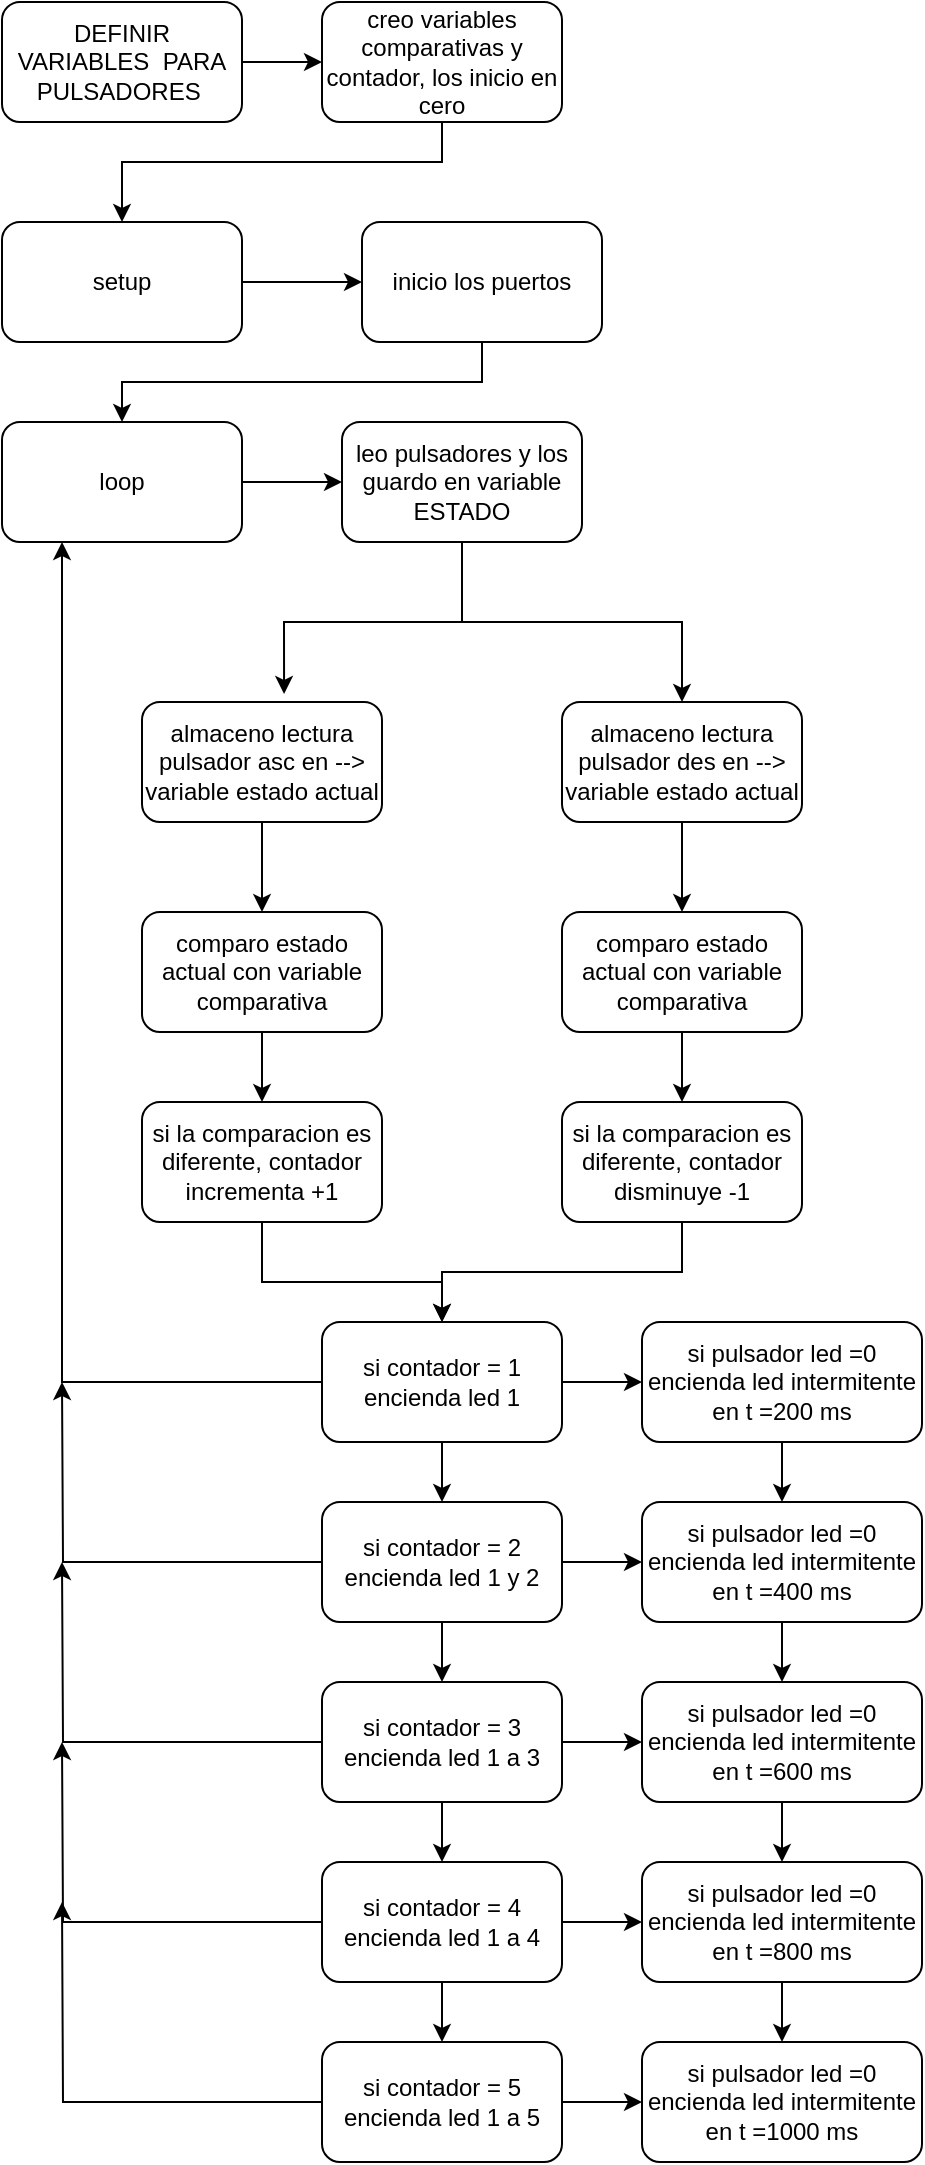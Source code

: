 <mxfile version="13.7.7" type="github">
  <diagram id="meupC6GVlyr8jvLcrLCe" name="Page-1">
    <mxGraphModel dx="1303" dy="1148" grid="1" gridSize="10" guides="1" tooltips="1" connect="1" arrows="1" fold="1" page="1" pageScale="1" pageWidth="827" pageHeight="1169" math="0" shadow="0">
      <root>
        <mxCell id="0" />
        <mxCell id="1" parent="0" />
        <mxCell id="QtLehB7x2Fdpih5CaZ7L-17" value="" style="edgeStyle=orthogonalEdgeStyle;rounded=0;orthogonalLoop=1;jettySize=auto;html=1;" edge="1" parent="1" source="QtLehB7x2Fdpih5CaZ7L-1" target="QtLehB7x2Fdpih5CaZ7L-16">
          <mxGeometry relative="1" as="geometry" />
        </mxCell>
        <mxCell id="QtLehB7x2Fdpih5CaZ7L-1" value="DEFINIR VARIABLES&amp;nbsp; PARA PULSADORES&amp;nbsp;" style="rounded=1;whiteSpace=wrap;html=1;" vertex="1" parent="1">
          <mxGeometry x="110" y="70" width="120" height="60" as="geometry" />
        </mxCell>
        <mxCell id="QtLehB7x2Fdpih5CaZ7L-5" value="" style="edgeStyle=orthogonalEdgeStyle;rounded=0;orthogonalLoop=1;jettySize=auto;html=1;" edge="1" parent="1" source="QtLehB7x2Fdpih5CaZ7L-2" target="QtLehB7x2Fdpih5CaZ7L-3">
          <mxGeometry relative="1" as="geometry" />
        </mxCell>
        <mxCell id="QtLehB7x2Fdpih5CaZ7L-2" value="setup" style="rounded=1;whiteSpace=wrap;html=1;" vertex="1" parent="1">
          <mxGeometry x="110" y="180" width="120" height="60" as="geometry" />
        </mxCell>
        <mxCell id="QtLehB7x2Fdpih5CaZ7L-13" style="edgeStyle=orthogonalEdgeStyle;rounded=0;orthogonalLoop=1;jettySize=auto;html=1;" edge="1" parent="1" source="QtLehB7x2Fdpih5CaZ7L-3" target="QtLehB7x2Fdpih5CaZ7L-6">
          <mxGeometry relative="1" as="geometry">
            <Array as="points">
              <mxPoint x="350" y="260" />
              <mxPoint x="170" y="260" />
            </Array>
          </mxGeometry>
        </mxCell>
        <mxCell id="QtLehB7x2Fdpih5CaZ7L-3" value="inicio los puertos" style="rounded=1;whiteSpace=wrap;html=1;" vertex="1" parent="1">
          <mxGeometry x="290" y="180" width="120" height="60" as="geometry" />
        </mxCell>
        <mxCell id="QtLehB7x2Fdpih5CaZ7L-56" value="" style="edgeStyle=orthogonalEdgeStyle;rounded=0;orthogonalLoop=1;jettySize=auto;html=1;" edge="1" parent="1" source="QtLehB7x2Fdpih5CaZ7L-6" target="QtLehB7x2Fdpih5CaZ7L-7">
          <mxGeometry relative="1" as="geometry" />
        </mxCell>
        <mxCell id="QtLehB7x2Fdpih5CaZ7L-6" value="loop" style="rounded=1;whiteSpace=wrap;html=1;" vertex="1" parent="1">
          <mxGeometry x="110" y="280" width="120" height="60" as="geometry" />
        </mxCell>
        <mxCell id="QtLehB7x2Fdpih5CaZ7L-23" style="edgeStyle=orthogonalEdgeStyle;rounded=0;orthogonalLoop=1;jettySize=auto;html=1;entryX=0.592;entryY=-0.067;entryDx=0;entryDy=0;entryPerimeter=0;" edge="1" parent="1" source="QtLehB7x2Fdpih5CaZ7L-7" target="QtLehB7x2Fdpih5CaZ7L-14">
          <mxGeometry relative="1" as="geometry" />
        </mxCell>
        <mxCell id="QtLehB7x2Fdpih5CaZ7L-24" style="edgeStyle=orthogonalEdgeStyle;rounded=0;orthogonalLoop=1;jettySize=auto;html=1;entryX=0.5;entryY=0;entryDx=0;entryDy=0;" edge="1" parent="1" source="QtLehB7x2Fdpih5CaZ7L-7" target="QtLehB7x2Fdpih5CaZ7L-15">
          <mxGeometry relative="1" as="geometry" />
        </mxCell>
        <mxCell id="QtLehB7x2Fdpih5CaZ7L-7" value="leo pulsadores y los guardo en variable ESTADO" style="rounded=1;whiteSpace=wrap;html=1;" vertex="1" parent="1">
          <mxGeometry x="280" y="280" width="120" height="60" as="geometry" />
        </mxCell>
        <mxCell id="QtLehB7x2Fdpih5CaZ7L-25" value="" style="edgeStyle=orthogonalEdgeStyle;rounded=0;orthogonalLoop=1;jettySize=auto;html=1;" edge="1" parent="1" source="QtLehB7x2Fdpih5CaZ7L-14" target="QtLehB7x2Fdpih5CaZ7L-19">
          <mxGeometry relative="1" as="geometry" />
        </mxCell>
        <mxCell id="QtLehB7x2Fdpih5CaZ7L-14" value="almaceno lectura pulsador asc en --&amp;gt; variable estado actual" style="rounded=1;whiteSpace=wrap;html=1;" vertex="1" parent="1">
          <mxGeometry x="180" y="420" width="120" height="60" as="geometry" />
        </mxCell>
        <mxCell id="QtLehB7x2Fdpih5CaZ7L-27" value="" style="edgeStyle=orthogonalEdgeStyle;rounded=0;orthogonalLoop=1;jettySize=auto;html=1;" edge="1" parent="1" source="QtLehB7x2Fdpih5CaZ7L-15" target="QtLehB7x2Fdpih5CaZ7L-21">
          <mxGeometry relative="1" as="geometry" />
        </mxCell>
        <mxCell id="QtLehB7x2Fdpih5CaZ7L-15" value="almaceno lectura pulsador des en --&amp;gt; variable estado actual" style="rounded=1;whiteSpace=wrap;html=1;" vertex="1" parent="1">
          <mxGeometry x="390" y="420" width="120" height="60" as="geometry" />
        </mxCell>
        <mxCell id="QtLehB7x2Fdpih5CaZ7L-18" style="edgeStyle=orthogonalEdgeStyle;rounded=0;orthogonalLoop=1;jettySize=auto;html=1;entryX=0.5;entryY=0;entryDx=0;entryDy=0;" edge="1" parent="1" source="QtLehB7x2Fdpih5CaZ7L-16" target="QtLehB7x2Fdpih5CaZ7L-2">
          <mxGeometry relative="1" as="geometry">
            <Array as="points">
              <mxPoint x="330" y="150" />
              <mxPoint x="170" y="150" />
            </Array>
          </mxGeometry>
        </mxCell>
        <mxCell id="QtLehB7x2Fdpih5CaZ7L-16" value="creo variables comparativas y contador, los inicio en cero" style="rounded=1;whiteSpace=wrap;html=1;" vertex="1" parent="1">
          <mxGeometry x="270" y="70" width="120" height="60" as="geometry" />
        </mxCell>
        <mxCell id="QtLehB7x2Fdpih5CaZ7L-26" value="" style="edgeStyle=orthogonalEdgeStyle;rounded=0;orthogonalLoop=1;jettySize=auto;html=1;" edge="1" parent="1" source="QtLehB7x2Fdpih5CaZ7L-19" target="QtLehB7x2Fdpih5CaZ7L-20">
          <mxGeometry relative="1" as="geometry" />
        </mxCell>
        <mxCell id="QtLehB7x2Fdpih5CaZ7L-19" value="comparo estado actual con variable comparativa" style="rounded=1;whiteSpace=wrap;html=1;" vertex="1" parent="1">
          <mxGeometry x="180" y="525" width="120" height="60" as="geometry" />
        </mxCell>
        <mxCell id="QtLehB7x2Fdpih5CaZ7L-55" style="edgeStyle=orthogonalEdgeStyle;rounded=0;orthogonalLoop=1;jettySize=auto;html=1;" edge="1" parent="1" source="QtLehB7x2Fdpih5CaZ7L-20">
          <mxGeometry relative="1" as="geometry">
            <mxPoint x="330" y="730" as="targetPoint" />
            <Array as="points">
              <mxPoint x="240" y="710" />
              <mxPoint x="330" y="710" />
            </Array>
          </mxGeometry>
        </mxCell>
        <mxCell id="QtLehB7x2Fdpih5CaZ7L-20" value="si la comparacion es diferente, contador incrementa +1" style="rounded=1;whiteSpace=wrap;html=1;" vertex="1" parent="1">
          <mxGeometry x="180" y="620" width="120" height="60" as="geometry" />
        </mxCell>
        <mxCell id="QtLehB7x2Fdpih5CaZ7L-28" value="" style="edgeStyle=orthogonalEdgeStyle;rounded=0;orthogonalLoop=1;jettySize=auto;html=1;" edge="1" parent="1" source="QtLehB7x2Fdpih5CaZ7L-21" target="QtLehB7x2Fdpih5CaZ7L-22">
          <mxGeometry relative="1" as="geometry" />
        </mxCell>
        <mxCell id="QtLehB7x2Fdpih5CaZ7L-21" value="comparo estado actual con variable comparativa" style="rounded=1;whiteSpace=wrap;html=1;" vertex="1" parent="1">
          <mxGeometry x="390" y="525" width="120" height="60" as="geometry" />
        </mxCell>
        <mxCell id="QtLehB7x2Fdpih5CaZ7L-54" style="edgeStyle=orthogonalEdgeStyle;rounded=0;orthogonalLoop=1;jettySize=auto;html=1;entryX=0.5;entryY=0;entryDx=0;entryDy=0;" edge="1" parent="1" source="QtLehB7x2Fdpih5CaZ7L-22" target="QtLehB7x2Fdpih5CaZ7L-29">
          <mxGeometry relative="1" as="geometry" />
        </mxCell>
        <mxCell id="QtLehB7x2Fdpih5CaZ7L-22" value="si la comparacion es diferente, contador disminuye -1" style="rounded=1;whiteSpace=wrap;html=1;" vertex="1" parent="1">
          <mxGeometry x="390" y="620" width="120" height="60" as="geometry" />
        </mxCell>
        <mxCell id="QtLehB7x2Fdpih5CaZ7L-35" value="" style="edgeStyle=orthogonalEdgeStyle;rounded=0;orthogonalLoop=1;jettySize=auto;html=1;" edge="1" parent="1" source="QtLehB7x2Fdpih5CaZ7L-29" target="QtLehB7x2Fdpih5CaZ7L-30">
          <mxGeometry relative="1" as="geometry" />
        </mxCell>
        <mxCell id="QtLehB7x2Fdpih5CaZ7L-45" value="" style="edgeStyle=orthogonalEdgeStyle;rounded=0;orthogonalLoop=1;jettySize=auto;html=1;" edge="1" parent="1" source="QtLehB7x2Fdpih5CaZ7L-29" target="QtLehB7x2Fdpih5CaZ7L-40">
          <mxGeometry relative="1" as="geometry" />
        </mxCell>
        <mxCell id="QtLehB7x2Fdpih5CaZ7L-57" style="edgeStyle=orthogonalEdgeStyle;rounded=0;orthogonalLoop=1;jettySize=auto;html=1;entryX=0.25;entryY=1;entryDx=0;entryDy=0;" edge="1" parent="1" source="QtLehB7x2Fdpih5CaZ7L-29" target="QtLehB7x2Fdpih5CaZ7L-6">
          <mxGeometry relative="1" as="geometry" />
        </mxCell>
        <mxCell id="QtLehB7x2Fdpih5CaZ7L-29" value="si contador = 1&lt;br&gt;encienda led 1" style="rounded=1;whiteSpace=wrap;html=1;" vertex="1" parent="1">
          <mxGeometry x="270" y="730" width="120" height="60" as="geometry" />
        </mxCell>
        <mxCell id="QtLehB7x2Fdpih5CaZ7L-38" value="" style="edgeStyle=orthogonalEdgeStyle;rounded=0;orthogonalLoop=1;jettySize=auto;html=1;entryX=0.5;entryY=0;entryDx=0;entryDy=0;" edge="1" parent="1" source="QtLehB7x2Fdpih5CaZ7L-30" target="QtLehB7x2Fdpih5CaZ7L-31">
          <mxGeometry relative="1" as="geometry" />
        </mxCell>
        <mxCell id="QtLehB7x2Fdpih5CaZ7L-46" value="" style="edgeStyle=orthogonalEdgeStyle;rounded=0;orthogonalLoop=1;jettySize=auto;html=1;" edge="1" parent="1" source="QtLehB7x2Fdpih5CaZ7L-30" target="QtLehB7x2Fdpih5CaZ7L-41">
          <mxGeometry relative="1" as="geometry" />
        </mxCell>
        <mxCell id="QtLehB7x2Fdpih5CaZ7L-58" style="edgeStyle=orthogonalEdgeStyle;rounded=0;orthogonalLoop=1;jettySize=auto;html=1;" edge="1" parent="1" source="QtLehB7x2Fdpih5CaZ7L-30">
          <mxGeometry relative="1" as="geometry">
            <mxPoint x="140" y="760" as="targetPoint" />
          </mxGeometry>
        </mxCell>
        <mxCell id="QtLehB7x2Fdpih5CaZ7L-30" value="si contador = 2&lt;br&gt;encienda led 1 y 2" style="rounded=1;whiteSpace=wrap;html=1;" vertex="1" parent="1">
          <mxGeometry x="270" y="820" width="120" height="60" as="geometry" />
        </mxCell>
        <mxCell id="QtLehB7x2Fdpih5CaZ7L-39" value="" style="edgeStyle=orthogonalEdgeStyle;rounded=0;orthogonalLoop=1;jettySize=auto;html=1;" edge="1" parent="1" source="QtLehB7x2Fdpih5CaZ7L-31" target="QtLehB7x2Fdpih5CaZ7L-32">
          <mxGeometry relative="1" as="geometry" />
        </mxCell>
        <mxCell id="QtLehB7x2Fdpih5CaZ7L-47" value="" style="edgeStyle=orthogonalEdgeStyle;rounded=0;orthogonalLoop=1;jettySize=auto;html=1;" edge="1" parent="1" source="QtLehB7x2Fdpih5CaZ7L-31" target="QtLehB7x2Fdpih5CaZ7L-42">
          <mxGeometry relative="1" as="geometry" />
        </mxCell>
        <mxCell id="QtLehB7x2Fdpih5CaZ7L-59" style="edgeStyle=orthogonalEdgeStyle;rounded=0;orthogonalLoop=1;jettySize=auto;html=1;" edge="1" parent="1" source="QtLehB7x2Fdpih5CaZ7L-31">
          <mxGeometry relative="1" as="geometry">
            <mxPoint x="140" y="850" as="targetPoint" />
          </mxGeometry>
        </mxCell>
        <mxCell id="QtLehB7x2Fdpih5CaZ7L-31" value="si contador = 3&lt;br&gt;encienda led 1 a 3" style="rounded=1;whiteSpace=wrap;html=1;" vertex="1" parent="1">
          <mxGeometry x="270" y="910" width="120" height="60" as="geometry" />
        </mxCell>
        <mxCell id="QtLehB7x2Fdpih5CaZ7L-34" value="" style="edgeStyle=orthogonalEdgeStyle;rounded=0;orthogonalLoop=1;jettySize=auto;html=1;" edge="1" parent="1" source="QtLehB7x2Fdpih5CaZ7L-32" target="QtLehB7x2Fdpih5CaZ7L-33">
          <mxGeometry relative="1" as="geometry" />
        </mxCell>
        <mxCell id="QtLehB7x2Fdpih5CaZ7L-48" value="" style="edgeStyle=orthogonalEdgeStyle;rounded=0;orthogonalLoop=1;jettySize=auto;html=1;" edge="1" parent="1" source="QtLehB7x2Fdpih5CaZ7L-32" target="QtLehB7x2Fdpih5CaZ7L-43">
          <mxGeometry relative="1" as="geometry" />
        </mxCell>
        <mxCell id="QtLehB7x2Fdpih5CaZ7L-60" style="edgeStyle=orthogonalEdgeStyle;rounded=0;orthogonalLoop=1;jettySize=auto;html=1;" edge="1" parent="1" source="QtLehB7x2Fdpih5CaZ7L-32">
          <mxGeometry relative="1" as="geometry">
            <mxPoint x="140" y="940" as="targetPoint" />
          </mxGeometry>
        </mxCell>
        <mxCell id="QtLehB7x2Fdpih5CaZ7L-32" value="si contador = 4&lt;br&gt;encienda led 1 a 4" style="rounded=1;whiteSpace=wrap;html=1;" vertex="1" parent="1">
          <mxGeometry x="270" y="1000" width="120" height="60" as="geometry" />
        </mxCell>
        <mxCell id="QtLehB7x2Fdpih5CaZ7L-49" value="" style="edgeStyle=orthogonalEdgeStyle;rounded=0;orthogonalLoop=1;jettySize=auto;html=1;" edge="1" parent="1" source="QtLehB7x2Fdpih5CaZ7L-33" target="QtLehB7x2Fdpih5CaZ7L-44">
          <mxGeometry relative="1" as="geometry" />
        </mxCell>
        <mxCell id="QtLehB7x2Fdpih5CaZ7L-61" style="edgeStyle=orthogonalEdgeStyle;rounded=0;orthogonalLoop=1;jettySize=auto;html=1;" edge="1" parent="1" source="QtLehB7x2Fdpih5CaZ7L-33">
          <mxGeometry relative="1" as="geometry">
            <mxPoint x="140" y="1020" as="targetPoint" />
          </mxGeometry>
        </mxCell>
        <mxCell id="QtLehB7x2Fdpih5CaZ7L-33" value="si contador = 5&lt;br&gt;encienda led 1 a 5" style="rounded=1;whiteSpace=wrap;html=1;" vertex="1" parent="1">
          <mxGeometry x="270" y="1090" width="120" height="60" as="geometry" />
        </mxCell>
        <mxCell id="QtLehB7x2Fdpih5CaZ7L-50" value="" style="edgeStyle=orthogonalEdgeStyle;rounded=0;orthogonalLoop=1;jettySize=auto;html=1;" edge="1" parent="1" source="QtLehB7x2Fdpih5CaZ7L-40" target="QtLehB7x2Fdpih5CaZ7L-41">
          <mxGeometry relative="1" as="geometry" />
        </mxCell>
        <mxCell id="QtLehB7x2Fdpih5CaZ7L-40" value="si pulsador led =0&lt;br&gt;encienda led intermitente en t =200 ms" style="rounded=1;whiteSpace=wrap;html=1;" vertex="1" parent="1">
          <mxGeometry x="430" y="730" width="140" height="60" as="geometry" />
        </mxCell>
        <mxCell id="QtLehB7x2Fdpih5CaZ7L-51" value="" style="edgeStyle=orthogonalEdgeStyle;rounded=0;orthogonalLoop=1;jettySize=auto;html=1;" edge="1" parent="1" source="QtLehB7x2Fdpih5CaZ7L-41" target="QtLehB7x2Fdpih5CaZ7L-42">
          <mxGeometry relative="1" as="geometry" />
        </mxCell>
        <mxCell id="QtLehB7x2Fdpih5CaZ7L-41" value="si pulsador led =0&lt;br&gt;encienda led intermitente en t =400 ms" style="rounded=1;whiteSpace=wrap;html=1;" vertex="1" parent="1">
          <mxGeometry x="430" y="820" width="140" height="60" as="geometry" />
        </mxCell>
        <mxCell id="QtLehB7x2Fdpih5CaZ7L-52" value="" style="edgeStyle=orthogonalEdgeStyle;rounded=0;orthogonalLoop=1;jettySize=auto;html=1;" edge="1" parent="1" source="QtLehB7x2Fdpih5CaZ7L-42" target="QtLehB7x2Fdpih5CaZ7L-43">
          <mxGeometry relative="1" as="geometry" />
        </mxCell>
        <mxCell id="QtLehB7x2Fdpih5CaZ7L-42" value="si pulsador led =0&lt;br&gt;encienda led intermitente en t =600 ms" style="rounded=1;whiteSpace=wrap;html=1;" vertex="1" parent="1">
          <mxGeometry x="430" y="910" width="140" height="60" as="geometry" />
        </mxCell>
        <mxCell id="QtLehB7x2Fdpih5CaZ7L-53" value="" style="edgeStyle=orthogonalEdgeStyle;rounded=0;orthogonalLoop=1;jettySize=auto;html=1;" edge="1" parent="1" source="QtLehB7x2Fdpih5CaZ7L-43" target="QtLehB7x2Fdpih5CaZ7L-44">
          <mxGeometry relative="1" as="geometry" />
        </mxCell>
        <mxCell id="QtLehB7x2Fdpih5CaZ7L-43" value="si pulsador led =0&lt;br&gt;encienda led intermitente en t =800 ms" style="rounded=1;whiteSpace=wrap;html=1;" vertex="1" parent="1">
          <mxGeometry x="430" y="1000" width="140" height="60" as="geometry" />
        </mxCell>
        <mxCell id="QtLehB7x2Fdpih5CaZ7L-44" value="si pulsador led =0&lt;br&gt;encienda led intermitente en t =1000 ms" style="rounded=1;whiteSpace=wrap;html=1;" vertex="1" parent="1">
          <mxGeometry x="430" y="1090" width="140" height="60" as="geometry" />
        </mxCell>
      </root>
    </mxGraphModel>
  </diagram>
</mxfile>
